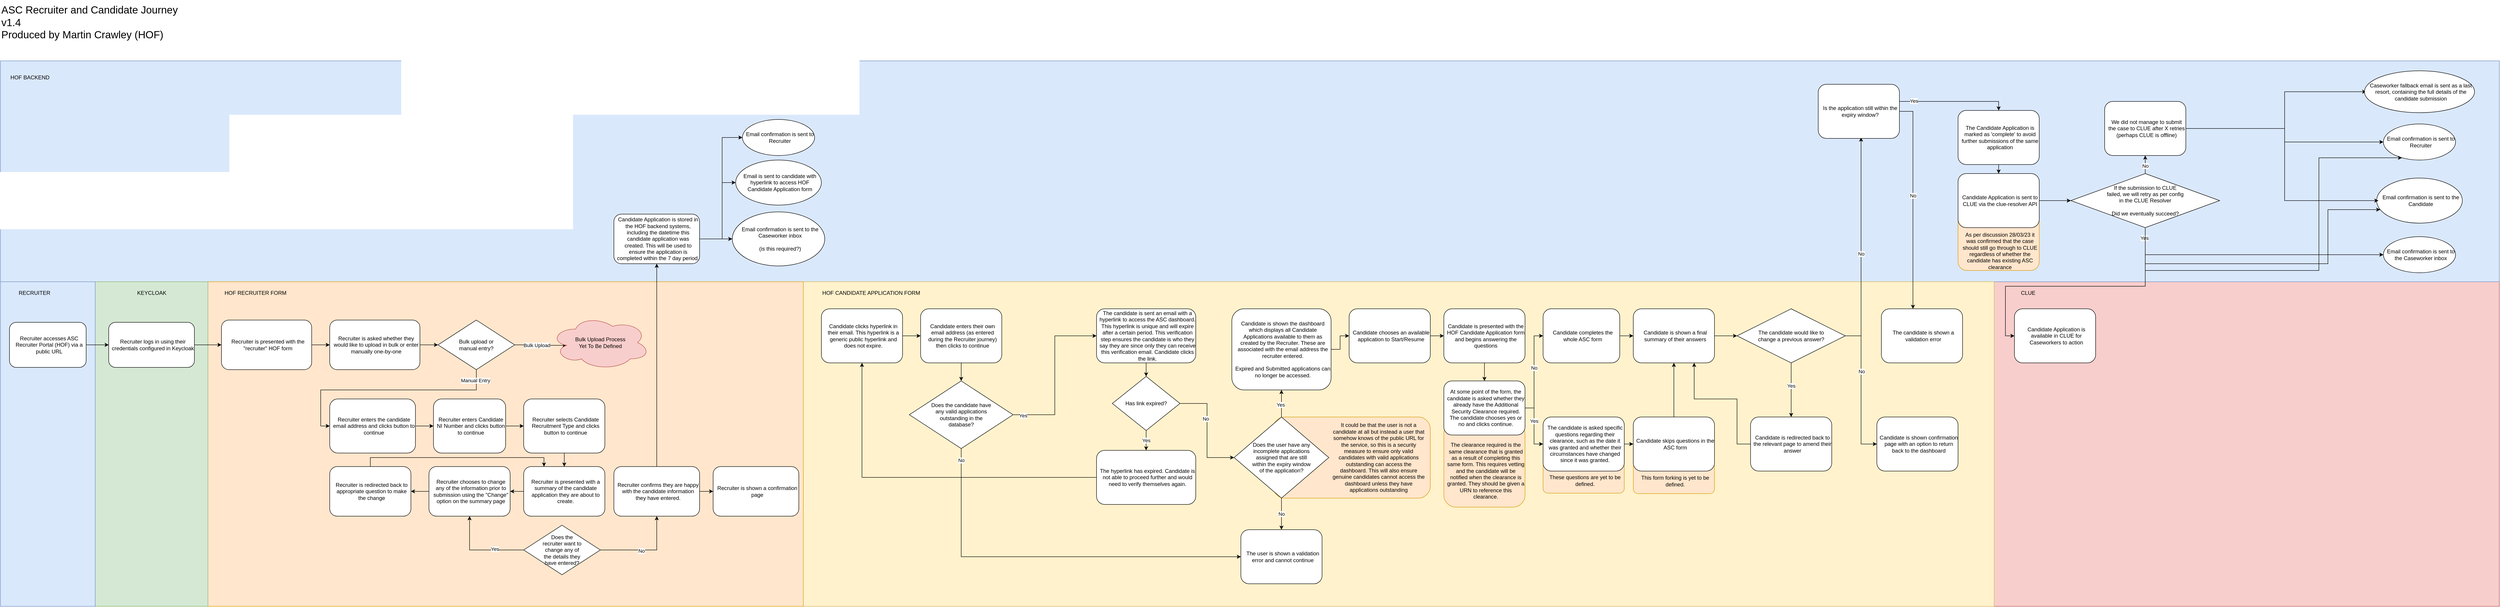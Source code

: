 <mxfile version="21.1.1" type="device">
  <diagram id="07fea595-8f29-1299-0266-81d95cde20df" name="Page-1">
    <mxGraphModel dx="1306" dy="1562" grid="1" gridSize="10" guides="1" tooltips="1" connect="1" arrows="1" fold="1" page="1" pageScale="1" pageWidth="1169" pageHeight="827" background="#ffffff" math="0" shadow="0">
      <root>
        <mxCell id="0" />
        <mxCell id="1" parent="0" />
        <mxCell id="dncCQyLHs5qFYrOBb01V-4" value="" style="rounded=0;whiteSpace=wrap;html=1;fillColor=#f8cecc;strokeColor=#b85450;" parent="1" vertex="1">
          <mxGeometry x="4440" y="40" width="1120" height="720" as="geometry" />
        </mxCell>
        <mxCell id="x8r7VW5Qdn-yWQiRTI5Q-277" value="" style="rounded=0;whiteSpace=wrap;html=1;fillColor=#dae8fc;strokeColor=#6c8ebf;align=center;" parent="1" vertex="1">
          <mxGeometry x="20" y="-450" width="5540" height="490" as="geometry" />
        </mxCell>
        <mxCell id="x8r7VW5Qdn-yWQiRTI5Q-253" value="" style="rounded=0;whiteSpace=wrap;html=1;fillColor=#fff2cc;strokeColor=#d6b656;align=center;" parent="1" vertex="1">
          <mxGeometry x="1800" y="40" width="2640" height="720" as="geometry" />
        </mxCell>
        <mxCell id="x8r7VW5Qdn-yWQiRTI5Q-228" value="" style="rounded=0;whiteSpace=wrap;html=1;fillColor=#ffe6cc;strokeColor=#d79b00;align=center;" parent="1" vertex="1">
          <mxGeometry x="310" y="40" width="1490" height="720" as="geometry" />
        </mxCell>
        <mxCell id="x8r7VW5Qdn-yWQiRTI5Q-226" value="" style="rounded=0;whiteSpace=wrap;html=1;fillColor=#d5e8d4;strokeColor=#82b366;align=center;" parent="1" vertex="1">
          <mxGeometry x="230" y="40" width="250" height="720" as="geometry" />
        </mxCell>
        <mxCell id="x8r7VW5Qdn-yWQiRTI5Q-224" value="" style="rounded=0;whiteSpace=wrap;html=1;fillColor=#dae8fc;strokeColor=#6c8ebf;align=center;" parent="1" vertex="1">
          <mxGeometry x="20" y="40" width="210" height="720" as="geometry" />
        </mxCell>
        <mxCell id="x8r7VW5Qdn-yWQiRTI5Q-219" style="edgeStyle=orthogonalEdgeStyle;rounded=0;orthogonalLoop=1;jettySize=auto;html=1;" parent="1" source="x8r7VW5Qdn-yWQiRTI5Q-217" target="x8r7VW5Qdn-yWQiRTI5Q-218" edge="1">
          <mxGeometry relative="1" as="geometry" />
        </mxCell>
        <mxCell id="x8r7VW5Qdn-yWQiRTI5Q-217" value="Recruiter accesses ASC Recruiter Portal (HOF) via a public URL" style="rounded=1;whiteSpace=wrap;html=1;perimeterSpacing=0;spacingLeft=5;spacingBottom=5;spacingRight=-1;spacingTop=5;" parent="1" vertex="1">
          <mxGeometry x="40" y="130" width="170" height="100" as="geometry" />
        </mxCell>
        <mxCell id="x8r7VW5Qdn-yWQiRTI5Q-221" style="edgeStyle=orthogonalEdgeStyle;rounded=0;orthogonalLoop=1;jettySize=auto;html=1;" parent="1" source="x8r7VW5Qdn-yWQiRTI5Q-218" target="x8r7VW5Qdn-yWQiRTI5Q-220" edge="1">
          <mxGeometry relative="1" as="geometry" />
        </mxCell>
        <mxCell id="x8r7VW5Qdn-yWQiRTI5Q-218" value="Recruiter logs in using their credentials configured in Keycloak" style="rounded=1;whiteSpace=wrap;html=1;perimeterSpacing=0;spacingLeft=5;spacingBottom=5;spacingRight=-1;spacingTop=5;" parent="1" vertex="1">
          <mxGeometry x="260" y="130" width="190" height="100" as="geometry" />
        </mxCell>
        <mxCell id="QRgIElJd6RJdTndcSFIf-3" style="edgeStyle=orthogonalEdgeStyle;rounded=0;orthogonalLoop=1;jettySize=auto;html=1;entryX=0;entryY=0.5;entryDx=0;entryDy=0;" parent="1" source="x8r7VW5Qdn-yWQiRTI5Q-220" target="QRgIElJd6RJdTndcSFIf-2" edge="1">
          <mxGeometry relative="1" as="geometry" />
        </mxCell>
        <mxCell id="x8r7VW5Qdn-yWQiRTI5Q-220" value="Recruiter is presented with the &quot;recruiter&quot; HOF form" style="rounded=1;whiteSpace=wrap;html=1;perimeterSpacing=0;spacingLeft=5;spacingBottom=5;spacingRight=-1;spacingTop=5;" parent="1" vertex="1">
          <mxGeometry x="510" y="125" width="200" height="110" as="geometry" />
        </mxCell>
        <mxCell id="x8r7VW5Qdn-yWQiRTI5Q-232" value="" style="edgeStyle=orthogonalEdgeStyle;rounded=0;orthogonalLoop=1;jettySize=auto;html=1;" parent="1" source="x8r7VW5Qdn-yWQiRTI5Q-222" target="x8r7VW5Qdn-yWQiRTI5Q-231" edge="1">
          <mxGeometry relative="1" as="geometry" />
        </mxCell>
        <mxCell id="x8r7VW5Qdn-yWQiRTI5Q-222" value="Recruiter enters the candidate email address and clicks button to continue" style="rounded=1;whiteSpace=wrap;html=1;perimeterSpacing=0;spacingLeft=5;spacingBottom=5;spacingRight=-1;spacingTop=5;" parent="1" vertex="1">
          <mxGeometry x="750" y="300" width="190" height="120" as="geometry" />
        </mxCell>
        <mxCell id="x8r7VW5Qdn-yWQiRTI5Q-225" value="RECRUITER" style="text;html=1;align=center;verticalAlign=middle;resizable=0;points=[];autosize=1;strokeColor=none;fillColor=none;" parent="1" vertex="1">
          <mxGeometry x="50" y="50" width="90" height="30" as="geometry" />
        </mxCell>
        <mxCell id="x8r7VW5Qdn-yWQiRTI5Q-227" value="KEYCLOAK" style="text;html=1;align=center;verticalAlign=middle;resizable=0;points=[];autosize=1;strokeColor=none;fillColor=none;" parent="1" vertex="1">
          <mxGeometry x="310" y="50" width="90" height="30" as="geometry" />
        </mxCell>
        <mxCell id="x8r7VW5Qdn-yWQiRTI5Q-229" value="HOF RECRUITER FORM" style="text;html=1;align=center;verticalAlign=middle;resizable=0;points=[];autosize=1;strokeColor=none;fillColor=none;" parent="1" vertex="1">
          <mxGeometry x="505" y="50" width="160" height="30" as="geometry" />
        </mxCell>
        <mxCell id="x8r7VW5Qdn-yWQiRTI5Q-235" value="" style="edgeStyle=orthogonalEdgeStyle;rounded=0;orthogonalLoop=1;jettySize=auto;html=1;" parent="1" source="x8r7VW5Qdn-yWQiRTI5Q-231" target="x8r7VW5Qdn-yWQiRTI5Q-234" edge="1">
          <mxGeometry relative="1" as="geometry" />
        </mxCell>
        <mxCell id="x8r7VW5Qdn-yWQiRTI5Q-231" value="Recruiter enters Candidate NI Number and clicks button to continue" style="whiteSpace=wrap;html=1;rounded=1;perimeterSpacing=0;spacingLeft=5;spacingBottom=5;spacingRight=-1;spacingTop=5;" parent="1" vertex="1">
          <mxGeometry x="980" y="300" width="160" height="120" as="geometry" />
        </mxCell>
        <mxCell id="x8r7VW5Qdn-yWQiRTI5Q-243" style="edgeStyle=orthogonalEdgeStyle;rounded=0;orthogonalLoop=1;jettySize=auto;html=1;entryX=0.5;entryY=0;entryDx=0;entryDy=0;" parent="1" source="x8r7VW5Qdn-yWQiRTI5Q-234" target="x8r7VW5Qdn-yWQiRTI5Q-236" edge="1">
          <mxGeometry relative="1" as="geometry" />
        </mxCell>
        <mxCell id="x8r7VW5Qdn-yWQiRTI5Q-234" value="Recruiter selects Candidate Recruitment Type and clicks button to continue" style="whiteSpace=wrap;html=1;rounded=1;spacingLeft=5;spacingBottom=5;spacingRight=-1;spacingTop=5;" parent="1" vertex="1">
          <mxGeometry x="1180" y="300" width="180" height="120" as="geometry" />
        </mxCell>
        <mxCell id="x8r7VW5Qdn-yWQiRTI5Q-238" value="" style="edgeStyle=orthogonalEdgeStyle;rounded=0;orthogonalLoop=1;jettySize=auto;html=1;" parent="1" source="x8r7VW5Qdn-yWQiRTI5Q-236" target="x8r7VW5Qdn-yWQiRTI5Q-237" edge="1">
          <mxGeometry relative="1" as="geometry" />
        </mxCell>
        <mxCell id="x8r7VW5Qdn-yWQiRTI5Q-236" value="Recruiter is presented with a summary of the candidate application they are about to create." style="whiteSpace=wrap;html=1;rounded=1;spacingLeft=5;spacingBottom=5;spacingRight=-1;spacingTop=5;" parent="1" vertex="1">
          <mxGeometry x="1180" y="450" width="180" height="110" as="geometry" />
        </mxCell>
        <mxCell id="x8r7VW5Qdn-yWQiRTI5Q-240" value="" style="edgeStyle=orthogonalEdgeStyle;rounded=0;orthogonalLoop=1;jettySize=auto;html=1;" parent="1" source="x8r7VW5Qdn-yWQiRTI5Q-237" target="x8r7VW5Qdn-yWQiRTI5Q-239" edge="1">
          <mxGeometry relative="1" as="geometry" />
        </mxCell>
        <mxCell id="x8r7VW5Qdn-yWQiRTI5Q-237" value="Recruiter chooses to change any of the information prior to submission using the &quot;Change&quot; option on the summary page" style="whiteSpace=wrap;html=1;rounded=1;spacingLeft=5;spacingBottom=5;spacingRight=-1;spacingTop=5;" parent="1" vertex="1">
          <mxGeometry x="970" y="450" width="180" height="110" as="geometry" />
        </mxCell>
        <mxCell id="0nyJZ_ot4OZluqlmO56n-7" style="edgeStyle=orthogonalEdgeStyle;rounded=0;orthogonalLoop=1;jettySize=auto;html=1;entryX=0.25;entryY=0;entryDx=0;entryDy=0;exitX=0.5;exitY=0;exitDx=0;exitDy=0;" edge="1" parent="1" source="x8r7VW5Qdn-yWQiRTI5Q-239" target="x8r7VW5Qdn-yWQiRTI5Q-236">
          <mxGeometry relative="1" as="geometry" />
        </mxCell>
        <mxCell id="x8r7VW5Qdn-yWQiRTI5Q-239" value="Recruiter is redirected back to appropriate question to make the change" style="whiteSpace=wrap;html=1;rounded=1;spacingLeft=5;spacingBottom=5;spacingRight=-1;spacingTop=5;" parent="1" vertex="1">
          <mxGeometry x="750" y="450" width="180" height="110" as="geometry" />
        </mxCell>
        <mxCell id="x8r7VW5Qdn-yWQiRTI5Q-298" style="edgeStyle=orthogonalEdgeStyle;rounded=0;orthogonalLoop=1;jettySize=auto;html=1;" parent="1" source="x8r7VW5Qdn-yWQiRTI5Q-245" target="x8r7VW5Qdn-yWQiRTI5Q-297" edge="1">
          <mxGeometry relative="1" as="geometry" />
        </mxCell>
        <mxCell id="x8r7VW5Qdn-yWQiRTI5Q-300" style="edgeStyle=orthogonalEdgeStyle;rounded=0;orthogonalLoop=1;jettySize=auto;html=1;entryX=0;entryY=0.5;entryDx=0;entryDy=0;" parent="1" source="x8r7VW5Qdn-yWQiRTI5Q-245" target="x8r7VW5Qdn-yWQiRTI5Q-299" edge="1">
          <mxGeometry relative="1" as="geometry" />
        </mxCell>
        <mxCell id="x8r7VW5Qdn-yWQiRTI5Q-245" value="Recruiter confirms they are happy with the candidate information they have entered." style="whiteSpace=wrap;html=1;rounded=1;spacingLeft=5;spacingBottom=5;spacingRight=-1;spacingTop=5;" parent="1" vertex="1">
          <mxGeometry x="1380" y="450" width="190" height="110" as="geometry" />
        </mxCell>
        <mxCell id="x8r7VW5Qdn-yWQiRTI5Q-247" value="Email confirmation is sent to Recruiter" style="ellipse;whiteSpace=wrap;html=1;rounded=1;spacingLeft=5;spacingBottom=5;spacingRight=-1;spacingTop=5;" parent="1" vertex="1">
          <mxGeometry x="1665" y="-320" width="160" height="80" as="geometry" />
        </mxCell>
        <mxCell id="x8r7VW5Qdn-yWQiRTI5Q-249" value="Email is sent to candidate with hyperlink to access HOF Candidate Application form" style="ellipse;whiteSpace=wrap;html=1;rounded=1;spacingLeft=5;spacingBottom=5;spacingRight=-1;spacingTop=5;" parent="1" vertex="1">
          <mxGeometry x="1650" y="-230" width="190" height="100" as="geometry" />
        </mxCell>
        <mxCell id="x8r7VW5Qdn-yWQiRTI5Q-250" value="Email confirmation is sent to the Caseworker inbox&lt;br&gt;&lt;br&gt;(is this required?)" style="ellipse;whiteSpace=wrap;html=1;rounded=1;spacingLeft=5;spacingBottom=5;spacingRight=-1;spacingTop=5;" parent="1" vertex="1">
          <mxGeometry x="1642.5" y="-115" width="205" height="120" as="geometry" />
        </mxCell>
        <mxCell id="x8r7VW5Qdn-yWQiRTI5Q-254" value="HOF CANDIDATE APPLICATION FORM" style="text;html=1;align=center;verticalAlign=middle;resizable=0;points=[];autosize=1;strokeColor=none;fillColor=none;" parent="1" vertex="1">
          <mxGeometry x="1830" y="50" width="240" height="30" as="geometry" />
        </mxCell>
        <mxCell id="x8r7VW5Qdn-yWQiRTI5Q-259" value="" style="edgeStyle=orthogonalEdgeStyle;rounded=0;orthogonalLoop=1;jettySize=auto;html=1;" parent="1" source="x8r7VW5Qdn-yWQiRTI5Q-255" target="x8r7VW5Qdn-yWQiRTI5Q-258" edge="1">
          <mxGeometry relative="1" as="geometry" />
        </mxCell>
        <mxCell id="x8r7VW5Qdn-yWQiRTI5Q-255" value="Candidate clicks hyperlink in their email. This hyperlink is a generic public hyperlink and does not expire." style="whiteSpace=wrap;html=1;rounded=1;spacingLeft=5;spacingBottom=5;spacingRight=-1;spacingTop=5;" parent="1" vertex="1">
          <mxGeometry x="1840" y="100" width="180" height="120" as="geometry" />
        </mxCell>
        <mxCell id="gFG6pAqyAOO8Su1XMJ1i-25" style="edgeStyle=orthogonalEdgeStyle;rounded=0;orthogonalLoop=1;jettySize=auto;html=1;entryX=0.5;entryY=0;entryDx=0;entryDy=0;" parent="1" source="x8r7VW5Qdn-yWQiRTI5Q-258" target="gFG6pAqyAOO8Su1XMJ1i-24" edge="1">
          <mxGeometry relative="1" as="geometry" />
        </mxCell>
        <mxCell id="x8r7VW5Qdn-yWQiRTI5Q-258" value="Candidate enters their own email address (as entered during the Recruiter journey) then clicks to continue" style="whiteSpace=wrap;html=1;rounded=1;spacingLeft=5;spacingBottom=5;spacingRight=-1;spacingTop=5;" parent="1" vertex="1">
          <mxGeometry x="2060" y="100" width="180" height="120" as="geometry" />
        </mxCell>
        <mxCell id="gFG6pAqyAOO8Su1XMJ1i-27" style="edgeStyle=orthogonalEdgeStyle;rounded=0;orthogonalLoop=1;jettySize=auto;html=1;entryX=0.5;entryY=0;entryDx=0;entryDy=0;" parent="1" source="x8r7VW5Qdn-yWQiRTI5Q-260" target="x8r7VW5Qdn-yWQiRTI5Q-262" edge="1">
          <mxGeometry relative="1" as="geometry" />
        </mxCell>
        <mxCell id="x8r7VW5Qdn-yWQiRTI5Q-260" value="The candidate is sent an email with a hyperlink to access the ASC dashboard. This hyperlink is unique and will expire after a certain period. This verification step ensures the candidate is who they say they are since only they can receive this verification email. Candidate clicks the link." style="whiteSpace=wrap;html=1;rounded=1;spacingLeft=5;spacingBottom=5;spacingRight=-1;spacingTop=5;" parent="1" vertex="1">
          <mxGeometry x="2450" y="100" width="220" height="120" as="geometry" />
        </mxCell>
        <mxCell id="x8r7VW5Qdn-yWQiRTI5Q-267" value="Yes" style="edgeStyle=orthogonalEdgeStyle;rounded=0;orthogonalLoop=1;jettySize=auto;html=1;entryX=0.5;entryY=0;entryDx=0;entryDy=0;" parent="1" source="x8r7VW5Qdn-yWQiRTI5Q-262" target="x8r7VW5Qdn-yWQiRTI5Q-265" edge="1">
          <mxGeometry relative="1" as="geometry" />
        </mxCell>
        <mxCell id="gFG6pAqyAOO8Su1XMJ1i-28" style="edgeStyle=orthogonalEdgeStyle;rounded=0;orthogonalLoop=1;jettySize=auto;html=1;entryX=0;entryY=0.5;entryDx=0;entryDy=0;" parent="1" source="x8r7VW5Qdn-yWQiRTI5Q-262" target="QRgIElJd6RJdTndcSFIf-54" edge="1">
          <mxGeometry relative="1" as="geometry" />
        </mxCell>
        <mxCell id="gFG6pAqyAOO8Su1XMJ1i-29" value="No" style="edgeLabel;html=1;align=center;verticalAlign=middle;resizable=0;points=[];" parent="gFG6pAqyAOO8Su1XMJ1i-28" vertex="1" connectable="0">
          <mxGeometry x="-0.208" y="-3" relative="1" as="geometry">
            <mxPoint y="-1" as="offset" />
          </mxGeometry>
        </mxCell>
        <mxCell id="x8r7VW5Qdn-yWQiRTI5Q-262" value="Has link expired?" style="rhombus;whiteSpace=wrap;html=1;" parent="1" vertex="1">
          <mxGeometry x="2485" y="250" width="150" height="120" as="geometry" />
        </mxCell>
        <mxCell id="x8r7VW5Qdn-yWQiRTI5Q-266" style="edgeStyle=orthogonalEdgeStyle;rounded=0;orthogonalLoop=1;jettySize=auto;html=1;" parent="1" source="x8r7VW5Qdn-yWQiRTI5Q-265" target="x8r7VW5Qdn-yWQiRTI5Q-255" edge="1">
          <mxGeometry relative="1" as="geometry" />
        </mxCell>
        <mxCell id="x8r7VW5Qdn-yWQiRTI5Q-265" value="The hyperlink has expired. Candidate is not able to proceed further and would need to verify themselves again." style="whiteSpace=wrap;html=1;rounded=1;spacingLeft=5;spacingBottom=5;spacingRight=-1;spacingTop=5;" parent="1" vertex="1">
          <mxGeometry x="2450" y="414" width="220" height="120" as="geometry" />
        </mxCell>
        <mxCell id="QRgIElJd6RJdTndcSFIf-60" style="edgeStyle=orthogonalEdgeStyle;rounded=0;orthogonalLoop=1;jettySize=auto;html=1;" parent="1" source="x8r7VW5Qdn-yWQiRTI5Q-268" target="x8r7VW5Qdn-yWQiRTI5Q-270" edge="1">
          <mxGeometry relative="1" as="geometry" />
        </mxCell>
        <mxCell id="x8r7VW5Qdn-yWQiRTI5Q-268" value="Candidate is shown the dashboard which displays all Candidate Applications available to them as created by the Recruiter. These are associated with the email address the recruiter entered.&lt;br&gt;&lt;br&gt;Expired and Submitted applications can no longer be accessed." style="whiteSpace=wrap;html=1;rounded=1;spacingLeft=5;spacingBottom=5;spacingRight=-1;spacingTop=5;" parent="1" vertex="1">
          <mxGeometry x="2750" y="100" width="220" height="180" as="geometry" />
        </mxCell>
        <mxCell id="x8r7VW5Qdn-yWQiRTI5Q-274" style="edgeStyle=orthogonalEdgeStyle;rounded=0;orthogonalLoop=1;jettySize=auto;html=1;entryX=0;entryY=0.5;entryDx=0;entryDy=0;" parent="1" source="x8r7VW5Qdn-yWQiRTI5Q-270" target="x8r7VW5Qdn-yWQiRTI5Q-272" edge="1">
          <mxGeometry relative="1" as="geometry" />
        </mxCell>
        <mxCell id="x8r7VW5Qdn-yWQiRTI5Q-270" value="Candidate chooses an available application to Start/Resume" style="whiteSpace=wrap;html=1;rounded=1;spacingLeft=5;spacingBottom=5;spacingRight=-1;spacingTop=5;" parent="1" vertex="1">
          <mxGeometry x="3010" y="100" width="180" height="120" as="geometry" />
        </mxCell>
        <mxCell id="gFG6pAqyAOO8Su1XMJ1i-3" style="edgeStyle=orthogonalEdgeStyle;rounded=0;orthogonalLoop=1;jettySize=auto;html=1;" parent="1" source="x8r7VW5Qdn-yWQiRTI5Q-272" target="gFG6pAqyAOO8Su1XMJ1i-1" edge="1">
          <mxGeometry relative="1" as="geometry" />
        </mxCell>
        <mxCell id="x8r7VW5Qdn-yWQiRTI5Q-272" value="Candidate is presented with the HOF Candidate Application form and begins answering the questions" style="whiteSpace=wrap;html=1;rounded=1;spacingLeft=5;spacingBottom=5;spacingRight=-1;spacingTop=5;" parent="1" vertex="1">
          <mxGeometry x="3220" y="100" width="180" height="120" as="geometry" />
        </mxCell>
        <mxCell id="gFG6pAqyAOO8Su1XMJ1i-34" style="edgeStyle=orthogonalEdgeStyle;rounded=0;orthogonalLoop=1;jettySize=auto;html=1;entryX=0.5;entryY=1;entryDx=0;entryDy=0;" parent="1" source="x8r7VW5Qdn-yWQiRTI5Q-273" target="x8r7VW5Qdn-yWQiRTI5Q-276" edge="1">
          <mxGeometry relative="1" as="geometry" />
        </mxCell>
        <mxCell id="dncCQyLHs5qFYrOBb01V-3" style="edgeStyle=orthogonalEdgeStyle;rounded=0;orthogonalLoop=1;jettySize=auto;html=1;entryX=0;entryY=0.5;entryDx=0;entryDy=0;" parent="1" source="x8r7VW5Qdn-yWQiRTI5Q-276" edge="1">
          <mxGeometry relative="1" as="geometry">
            <mxPoint x="3870" y="160" as="targetPoint" />
          </mxGeometry>
        </mxCell>
        <mxCell id="x8r7VW5Qdn-yWQiRTI5Q-276" value="Candidate is shown a final summary of their answers" style="whiteSpace=wrap;html=1;rounded=1;spacingLeft=5;spacingBottom=5;spacingRight=-1;spacingTop=5;" parent="1" vertex="1">
          <mxGeometry x="3640" y="100" width="180" height="120" as="geometry" />
        </mxCell>
        <mxCell id="x8r7VW5Qdn-yWQiRTI5Q-278" value="HOF BACKEND" style="text;html=1;align=center;verticalAlign=middle;resizable=0;points=[];autosize=1;strokeColor=none;fillColor=none;" parent="1" vertex="1">
          <mxGeometry x="30" y="-428" width="110" height="30" as="geometry" />
        </mxCell>
        <mxCell id="x8r7VW5Qdn-yWQiRTI5Q-279" value="Email confirmation is sent to Recruiter" style="ellipse;whiteSpace=wrap;html=1;rounded=1;spacingLeft=5;spacingBottom=5;spacingRight=-1;spacingTop=5;" parent="1" vertex="1">
          <mxGeometry x="5303" y="-310" width="160" height="80" as="geometry" />
        </mxCell>
        <mxCell id="x8r7VW5Qdn-yWQiRTI5Q-280" value="Email confirmation is sent to the Candidate" style="ellipse;whiteSpace=wrap;html=1;rounded=1;spacingLeft=5;spacingBottom=5;spacingRight=-1;spacingTop=5;" parent="1" vertex="1">
          <mxGeometry x="5288" y="-190" width="190" height="100" as="geometry" />
        </mxCell>
        <mxCell id="x8r7VW5Qdn-yWQiRTI5Q-281" value="Email confirmation is sent to the Caseworker inbox" style="ellipse;whiteSpace=wrap;html=1;rounded=1;spacingLeft=5;spacingBottom=5;spacingRight=-1;spacingTop=5;" parent="1" vertex="1">
          <mxGeometry x="5303" y="-60" width="160" height="80" as="geometry" />
        </mxCell>
        <mxCell id="QRgIElJd6RJdTndcSFIf-32" style="edgeStyle=orthogonalEdgeStyle;rounded=0;orthogonalLoop=1;jettySize=auto;html=1;entryX=0;entryY=0.5;entryDx=0;entryDy=0;" parent="1" source="x8r7VW5Qdn-yWQiRTI5Q-288" target="QRgIElJd6RJdTndcSFIf-31" edge="1">
          <mxGeometry relative="1" as="geometry" />
        </mxCell>
        <mxCell id="x8r7VW5Qdn-yWQiRTI5Q-301" style="edgeStyle=orthogonalEdgeStyle;rounded=0;orthogonalLoop=1;jettySize=auto;html=1;entryX=0;entryY=0.5;entryDx=0;entryDy=0;" parent="1" source="x8r7VW5Qdn-yWQiRTI5Q-297" target="x8r7VW5Qdn-yWQiRTI5Q-250" edge="1">
          <mxGeometry relative="1" as="geometry" />
        </mxCell>
        <mxCell id="x8r7VW5Qdn-yWQiRTI5Q-302" style="edgeStyle=orthogonalEdgeStyle;rounded=0;orthogonalLoop=1;jettySize=auto;html=1;entryX=0;entryY=0.5;entryDx=0;entryDy=0;" parent="1" source="x8r7VW5Qdn-yWQiRTI5Q-297" target="x8r7VW5Qdn-yWQiRTI5Q-249" edge="1">
          <mxGeometry relative="1" as="geometry">
            <Array as="points">
              <mxPoint x="1620" y="-55" />
              <mxPoint x="1620" y="-180" />
            </Array>
          </mxGeometry>
        </mxCell>
        <mxCell id="x8r7VW5Qdn-yWQiRTI5Q-303" style="edgeStyle=orthogonalEdgeStyle;rounded=0;orthogonalLoop=1;jettySize=auto;html=1;entryX=0;entryY=0.5;entryDx=0;entryDy=0;" parent="1" source="x8r7VW5Qdn-yWQiRTI5Q-297" target="x8r7VW5Qdn-yWQiRTI5Q-247" edge="1">
          <mxGeometry relative="1" as="geometry">
            <Array as="points">
              <mxPoint x="1620" y="-55" />
              <mxPoint x="1620" y="-280" />
            </Array>
          </mxGeometry>
        </mxCell>
        <mxCell id="x8r7VW5Qdn-yWQiRTI5Q-297" value="Candidate Application is stored in the HOF backend systems, including the datetime this candidate application was created. This will be used to ensure the application is completed within the 7 day period." style="whiteSpace=wrap;html=1;rounded=1;spacingLeft=5;spacingBottom=5;spacingRight=-1;spacingTop=5;" parent="1" vertex="1">
          <mxGeometry x="1380" y="-110" width="190" height="110" as="geometry" />
        </mxCell>
        <mxCell id="x8r7VW5Qdn-yWQiRTI5Q-299" value="Recruiter is shown a confirmation page" style="whiteSpace=wrap;html=1;rounded=1;spacingLeft=5;spacingBottom=5;spacingRight=-1;spacingTop=5;" parent="1" vertex="1">
          <mxGeometry x="1600" y="450" width="190" height="110" as="geometry" />
        </mxCell>
        <mxCell id="dncCQyLHs5qFYrOBb01V-5" value="CLUE" style="text;html=1;align=center;verticalAlign=middle;resizable=0;points=[];autosize=1;strokeColor=none;fillColor=none;" parent="1" vertex="1">
          <mxGeometry x="4485" y="50" width="60" height="30" as="geometry" />
        </mxCell>
        <mxCell id="dncCQyLHs5qFYrOBb01V-6" value="Candidate Application is available in CLUE for Caseworkers to action" style="whiteSpace=wrap;html=1;rounded=1;spacingLeft=5;spacingBottom=5;spacingRight=-1;spacingTop=5;" parent="1" vertex="1">
          <mxGeometry x="4485" y="100" width="180" height="120" as="geometry" />
        </mxCell>
        <mxCell id="dncCQyLHs5qFYrOBb01V-14" value="&lt;font style=&quot;font-size: 23px;&quot;&gt;ASC Recruiter and Candidate Journey&lt;br&gt;v1.4&lt;br&gt;Produced by Martin Crawley (HOF)&lt;br&gt;&lt;/font&gt;" style="text;html=1;align=left;verticalAlign=middle;resizable=0;points=[];autosize=1;strokeColor=none;fillColor=none;" parent="1" vertex="1">
          <mxGeometry x="20" y="-585" width="410" height="100" as="geometry" />
        </mxCell>
        <mxCell id="gFG6pAqyAOO8Su1XMJ1i-4" style="edgeStyle=orthogonalEdgeStyle;rounded=0;orthogonalLoop=1;jettySize=auto;html=1;entryX=0;entryY=0.5;entryDx=0;entryDy=0;" parent="1" source="gFG6pAqyAOO8Su1XMJ1i-1" target="gFG6pAqyAOO8Su1XMJ1i-2" edge="1">
          <mxGeometry relative="1" as="geometry" />
        </mxCell>
        <mxCell id="gFG6pAqyAOO8Su1XMJ1i-7" value="Yes" style="edgeLabel;html=1;align=center;verticalAlign=middle;resizable=0;points=[];" parent="gFG6pAqyAOO8Su1XMJ1i-4" vertex="1" connectable="0">
          <mxGeometry x="-0.481" y="-2" relative="1" as="geometry">
            <mxPoint x="2" y="18" as="offset" />
          </mxGeometry>
        </mxCell>
        <mxCell id="gFG6pAqyAOO8Su1XMJ1i-31" style="edgeStyle=orthogonalEdgeStyle;rounded=0;orthogonalLoop=1;jettySize=auto;html=1;entryX=0;entryY=0.5;entryDx=0;entryDy=0;" parent="1" source="gFG6pAqyAOO8Su1XMJ1i-1" target="gFG6pAqyAOO8Su1XMJ1i-10" edge="1">
          <mxGeometry relative="1" as="geometry" />
        </mxCell>
        <mxCell id="gFG6pAqyAOO8Su1XMJ1i-32" value="No" style="edgeLabel;html=1;align=center;verticalAlign=middle;resizable=0;points=[];" parent="gFG6pAqyAOO8Su1XMJ1i-31" vertex="1" connectable="0">
          <mxGeometry x="0.51" relative="1" as="geometry">
            <mxPoint y="42" as="offset" />
          </mxGeometry>
        </mxCell>
        <mxCell id="gFG6pAqyAOO8Su1XMJ1i-33" style="edgeStyle=orthogonalEdgeStyle;rounded=0;orthogonalLoop=1;jettySize=auto;html=1;entryX=0;entryY=0.5;entryDx=0;entryDy=0;" parent="1" source="gFG6pAqyAOO8Su1XMJ1i-2" target="x8r7VW5Qdn-yWQiRTI5Q-273" edge="1">
          <mxGeometry relative="1" as="geometry" />
        </mxCell>
        <mxCell id="QRgIElJd6RJdTndcSFIf-15" style="edgeStyle=orthogonalEdgeStyle;rounded=0;orthogonalLoop=1;jettySize=auto;html=1;entryX=0;entryY=0.5;entryDx=0;entryDy=0;" parent="1" source="gFG6pAqyAOO8Su1XMJ1i-10" target="x8r7VW5Qdn-yWQiRTI5Q-276" edge="1">
          <mxGeometry relative="1" as="geometry" />
        </mxCell>
        <mxCell id="gFG6pAqyAOO8Su1XMJ1i-10" value="Candidate completes the whole ASC form" style="whiteSpace=wrap;html=1;rounded=1;spacingLeft=5;spacingBottom=5;spacingRight=-1;spacingTop=5;" parent="1" vertex="1">
          <mxGeometry x="3440" y="100" width="170" height="120" as="geometry" />
        </mxCell>
        <mxCell id="gFG6pAqyAOO8Su1XMJ1i-26" style="edgeStyle=orthogonalEdgeStyle;rounded=0;orthogonalLoop=1;jettySize=auto;html=1;entryX=0;entryY=0.5;entryDx=0;entryDy=0;exitX=1;exitY=0.5;exitDx=0;exitDy=0;" parent="1" source="gFG6pAqyAOO8Su1XMJ1i-24" target="x8r7VW5Qdn-yWQiRTI5Q-260" edge="1">
          <mxGeometry relative="1" as="geometry" />
        </mxCell>
        <mxCell id="l9uxB1-hJ9jOmnt-ZTZ5-2" value="Yes" style="edgeLabel;html=1;align=center;verticalAlign=middle;resizable=0;points=[];" parent="gFG6pAqyAOO8Su1XMJ1i-26" vertex="1" connectable="0">
          <mxGeometry x="0.191" y="1" relative="1" as="geometry">
            <mxPoint x="-70" y="124" as="offset" />
          </mxGeometry>
        </mxCell>
        <mxCell id="l9uxB1-hJ9jOmnt-ZTZ5-3" style="edgeStyle=orthogonalEdgeStyle;rounded=0;orthogonalLoop=1;jettySize=auto;html=1;entryX=0;entryY=0.5;entryDx=0;entryDy=0;" parent="1" source="gFG6pAqyAOO8Su1XMJ1i-24" target="QRgIElJd6RJdTndcSFIf-56" edge="1">
          <mxGeometry relative="1" as="geometry">
            <Array as="points">
              <mxPoint x="2150" y="650" />
            </Array>
          </mxGeometry>
        </mxCell>
        <mxCell id="l9uxB1-hJ9jOmnt-ZTZ5-4" value="No" style="edgeLabel;html=1;align=center;verticalAlign=middle;resizable=0;points=[];" parent="l9uxB1-hJ9jOmnt-ZTZ5-3" vertex="1" connectable="0">
          <mxGeometry x="-0.794" y="3" relative="1" as="geometry">
            <mxPoint x="-3" y="-63" as="offset" />
          </mxGeometry>
        </mxCell>
        <mxCell id="gFG6pAqyAOO8Su1XMJ1i-24" value="Does the candidate have any valid applications outstanding in the database?" style="rhombus;whiteSpace=wrap;html=1;spacing=40;" parent="1" vertex="1">
          <mxGeometry x="2035" y="260" width="230" height="150" as="geometry" />
        </mxCell>
        <mxCell id="gFG6pAqyAOO8Su1XMJ1i-40" style="edgeStyle=orthogonalEdgeStyle;rounded=0;orthogonalLoop=1;jettySize=auto;html=1;" parent="1" source="gFG6pAqyAOO8Su1XMJ1i-35" target="gFG6pAqyAOO8Su1XMJ1i-39" edge="1">
          <mxGeometry relative="1" as="geometry" />
        </mxCell>
        <mxCell id="gFG6pAqyAOO8Su1XMJ1i-63" value="Yes" style="edgeLabel;html=1;align=center;verticalAlign=middle;resizable=0;points=[];" parent="gFG6pAqyAOO8Su1XMJ1i-40" vertex="1" connectable="0">
          <mxGeometry x="-0.161" relative="1" as="geometry">
            <mxPoint as="offset" />
          </mxGeometry>
        </mxCell>
        <mxCell id="gFG6pAqyAOO8Su1XMJ1i-49" style="edgeStyle=orthogonalEdgeStyle;rounded=0;orthogonalLoop=1;jettySize=auto;html=1;entryX=0;entryY=0.5;entryDx=0;entryDy=0;" parent="1" source="gFG6pAqyAOO8Su1XMJ1i-35" target="gFG6pAqyAOO8Su1XMJ1i-48" edge="1">
          <mxGeometry relative="1" as="geometry" />
        </mxCell>
        <mxCell id="gFG6pAqyAOO8Su1XMJ1i-50" value="No" style="edgeLabel;html=1;align=center;verticalAlign=middle;resizable=0;points=[];" parent="gFG6pAqyAOO8Su1XMJ1i-49" vertex="1" connectable="0">
          <mxGeometry x="-0.265" y="1" relative="1" as="geometry">
            <mxPoint as="offset" />
          </mxGeometry>
        </mxCell>
        <mxCell id="gFG6pAqyAOO8Su1XMJ1i-61" style="edgeStyle=orthogonalEdgeStyle;rounded=0;orthogonalLoop=1;jettySize=auto;html=1;exitX=1;exitY=0.5;exitDx=0;exitDy=0;" parent="1" edge="1">
          <mxGeometry relative="1" as="geometry">
            <Array as="points">
              <mxPoint x="4145" y="160" />
              <mxPoint x="4145" y="-270" />
            </Array>
            <mxPoint x="4115" y="160" as="sourcePoint" />
            <mxPoint x="4145" y="-280" as="targetPoint" />
          </mxGeometry>
        </mxCell>
        <mxCell id="gFG6pAqyAOO8Su1XMJ1i-62" value="No" style="edgeLabel;html=1;align=center;verticalAlign=middle;resizable=0;points=[];" parent="gFG6pAqyAOO8Su1XMJ1i-61" vertex="1" connectable="0">
          <mxGeometry x="-0.095" relative="1" as="geometry">
            <mxPoint as="offset" />
          </mxGeometry>
        </mxCell>
        <mxCell id="gFG6pAqyAOO8Su1XMJ1i-35" value="The candidate would like to change a previous answer?" style="rhombus;whiteSpace=wrap;html=1;spacing=40;" parent="1" vertex="1">
          <mxGeometry x="3870" y="100" width="240" height="120" as="geometry" />
        </mxCell>
        <mxCell id="QRgIElJd6RJdTndcSFIf-16" style="edgeStyle=orthogonalEdgeStyle;rounded=0;orthogonalLoop=1;jettySize=auto;html=1;entryX=0.75;entryY=1;entryDx=0;entryDy=0;" parent="1" source="gFG6pAqyAOO8Su1XMJ1i-39" target="x8r7VW5Qdn-yWQiRTI5Q-276" edge="1">
          <mxGeometry relative="1" as="geometry">
            <Array as="points">
              <mxPoint x="3870" y="400" />
              <mxPoint x="3870" y="300" />
              <mxPoint x="3775" y="300" />
            </Array>
          </mxGeometry>
        </mxCell>
        <mxCell id="gFG6pAqyAOO8Su1XMJ1i-39" value="Candidate is redirected back to the relevant page to amend their answer" style="whiteSpace=wrap;html=1;rounded=1;spacingLeft=5;spacingBottom=5;spacingRight=-1;spacingTop=5;" parent="1" vertex="1">
          <mxGeometry x="3900" y="340" width="180" height="120" as="geometry" />
        </mxCell>
        <mxCell id="gFG6pAqyAOO8Su1XMJ1i-48" value="Candidate is shown confirmation page with an option to return back to the dashboard" style="whiteSpace=wrap;html=1;rounded=1;spacingLeft=5;spacingBottom=5;spacingRight=-1;spacingTop=5;" parent="1" vertex="1">
          <mxGeometry x="4180" y="340" width="180" height="120" as="geometry" />
        </mxCell>
        <mxCell id="QRgIElJd6RJdTndcSFIf-5" style="edgeStyle=orthogonalEdgeStyle;rounded=0;orthogonalLoop=1;jettySize=auto;html=1;entryX=0;entryY=0.5;entryDx=0;entryDy=0;" parent="1" source="QRgIElJd6RJdTndcSFIf-1" target="x8r7VW5Qdn-yWQiRTI5Q-222" edge="1">
          <mxGeometry relative="1" as="geometry">
            <Array as="points">
              <mxPoint x="1075" y="280" />
              <mxPoint x="730" y="280" />
              <mxPoint x="730" y="360" />
            </Array>
          </mxGeometry>
        </mxCell>
        <mxCell id="QRgIElJd6RJdTndcSFIf-10" value="Manual Entry" style="edgeLabel;html=1;align=center;verticalAlign=middle;resizable=0;points=[];" parent="QRgIElJd6RJdTndcSFIf-5" vertex="1" connectable="0">
          <mxGeometry x="-0.908" y="-2" relative="1" as="geometry">
            <mxPoint y="1" as="offset" />
          </mxGeometry>
        </mxCell>
        <mxCell id="QRgIElJd6RJdTndcSFIf-8" style="edgeStyle=orthogonalEdgeStyle;rounded=0;orthogonalLoop=1;jettySize=auto;html=1;entryX=0.16;entryY=0.55;entryDx=0;entryDy=0;entryPerimeter=0;" parent="1" source="QRgIElJd6RJdTndcSFIf-1" target="QRgIElJd6RJdTndcSFIf-7" edge="1">
          <mxGeometry relative="1" as="geometry" />
        </mxCell>
        <mxCell id="QRgIElJd6RJdTndcSFIf-9" value="Bulk Upload" style="edgeLabel;html=1;align=center;verticalAlign=middle;resizable=0;points=[];" parent="QRgIElJd6RJdTndcSFIf-8" vertex="1" connectable="0">
          <mxGeometry x="-0.578" y="3" relative="1" as="geometry">
            <mxPoint x="24" y="4" as="offset" />
          </mxGeometry>
        </mxCell>
        <mxCell id="QRgIElJd6RJdTndcSFIf-1" value="Bulk upload or &lt;br&gt;manual entry?" style="rhombus;whiteSpace=wrap;html=1;" parent="1" vertex="1">
          <mxGeometry x="990" y="125" width="170" height="110" as="geometry" />
        </mxCell>
        <mxCell id="QRgIElJd6RJdTndcSFIf-4" style="edgeStyle=orthogonalEdgeStyle;rounded=0;orthogonalLoop=1;jettySize=auto;html=1;entryX=0;entryY=0.5;entryDx=0;entryDy=0;" parent="1" source="QRgIElJd6RJdTndcSFIf-2" target="QRgIElJd6RJdTndcSFIf-1" edge="1">
          <mxGeometry relative="1" as="geometry" />
        </mxCell>
        <mxCell id="QRgIElJd6RJdTndcSFIf-2" value="Recruiter is asked whether they would like to upload in bulk or enter manually one-by-one" style="rounded=1;whiteSpace=wrap;html=1;perimeterSpacing=0;spacingLeft=5;spacingBottom=5;spacingRight=-1;spacingTop=5;" parent="1" vertex="1">
          <mxGeometry x="750" y="125" width="200" height="110" as="geometry" />
        </mxCell>
        <mxCell id="QRgIElJd6RJdTndcSFIf-7" value="Bulk Upload Process&lt;br&gt;Yet To Be Defined" style="ellipse;shape=cloud;whiteSpace=wrap;html=1;fillColor=#f8cecc;strokeColor=#b85450;" parent="1" vertex="1">
          <mxGeometry x="1240" y="115" width="220" height="120" as="geometry" />
        </mxCell>
        <mxCell id="QRgIElJd6RJdTndcSFIf-11" value="&lt;br&gt;&lt;br&gt;The clearance required is the same clearance that is granted as a result of completing this same form. This requires vetting and the candidate will be notified when the clearance is granted. They should be given a URN to reference this clearance." style="whiteSpace=wrap;html=1;rounded=1;spacingLeft=5;spacingBottom=5;spacingRight=-1;spacingTop=5;fillColor=#ffe6cc;strokeColor=#d79b00;" parent="1" vertex="1">
          <mxGeometry x="3220" y="350" width="180" height="190" as="geometry" />
        </mxCell>
        <mxCell id="gFG6pAqyAOO8Su1XMJ1i-1" value="At some point of the form, the candidate is asked whether they already have the Additional Security Clearance required. The candidate chooses yes or no and clicks continue." style="whiteSpace=wrap;html=1;rounded=1;spacingLeft=5;spacingBottom=5;spacingRight=-1;spacingTop=5;" parent="1" vertex="1">
          <mxGeometry x="3220" y="260" width="180" height="120" as="geometry" />
        </mxCell>
        <mxCell id="QRgIElJd6RJdTndcSFIf-12" value="&lt;br&gt;This form forking is yet to be defined." style="whiteSpace=wrap;html=1;rounded=1;spacingLeft=5;spacingBottom=5;spacingRight=-1;spacingTop=5;fillColor=#ffe6cc;strokeColor=#d79b00;" parent="1" vertex="1">
          <mxGeometry x="3640" y="440" width="180" height="70" as="geometry" />
        </mxCell>
        <mxCell id="x8r7VW5Qdn-yWQiRTI5Q-273" value="Candidate skips questions in the ASC form" style="whiteSpace=wrap;html=1;rounded=1;spacingLeft=5;spacingBottom=5;spacingRight=-1;spacingTop=5;" parent="1" vertex="1">
          <mxGeometry x="3640" y="340" width="180" height="120" as="geometry" />
        </mxCell>
        <mxCell id="QRgIElJd6RJdTndcSFIf-13" value="&lt;br&gt;These questions are yet to be defined." style="whiteSpace=wrap;html=1;rounded=1;spacingLeft=5;spacingBottom=5;spacingRight=-1;spacingTop=5;fillColor=#ffe6cc;strokeColor=#d79b00;" parent="1" vertex="1">
          <mxGeometry x="3440" y="439" width="180" height="70" as="geometry" />
        </mxCell>
        <mxCell id="gFG6pAqyAOO8Su1XMJ1i-2" value="The candidate is asked specific questions regarding their clearance, such as the date it was granted and whether their circumstances have changed since it was granted." style="whiteSpace=wrap;html=1;rounded=1;spacingLeft=5;spacingBottom=5;spacingRight=-1;spacingTop=5;" parent="1" vertex="1">
          <mxGeometry x="3440" y="340" width="180" height="120" as="geometry" />
        </mxCell>
        <mxCell id="QRgIElJd6RJdTndcSFIf-25" style="edgeStyle=orthogonalEdgeStyle;rounded=0;orthogonalLoop=1;jettySize=auto;html=1;" parent="1" source="QRgIElJd6RJdTndcSFIf-18" target="QRgIElJd6RJdTndcSFIf-19" edge="1">
          <mxGeometry relative="1" as="geometry">
            <mxPoint x="4260" y="-190" as="targetPoint" />
            <Array as="points">
              <mxPoint x="4260" y="-338" />
            </Array>
          </mxGeometry>
        </mxCell>
        <mxCell id="QRgIElJd6RJdTndcSFIf-26" value="No" style="edgeLabel;html=1;align=center;verticalAlign=middle;resizable=0;points=[];" parent="QRgIElJd6RJdTndcSFIf-25" vertex="1" connectable="0">
          <mxGeometry x="-0.074" relative="1" as="geometry">
            <mxPoint as="offset" />
          </mxGeometry>
        </mxCell>
        <mxCell id="QRgIElJd6RJdTndcSFIf-28" style="edgeStyle=orthogonalEdgeStyle;rounded=0;orthogonalLoop=1;jettySize=auto;html=1;entryX=0.5;entryY=0;entryDx=0;entryDy=0;" parent="1" source="QRgIElJd6RJdTndcSFIf-18" target="QRgIElJd6RJdTndcSFIf-27" edge="1">
          <mxGeometry relative="1" as="geometry">
            <Array as="points">
              <mxPoint x="4450" y="-360" />
            </Array>
          </mxGeometry>
        </mxCell>
        <mxCell id="QRgIElJd6RJdTndcSFIf-29" value="Yes" style="edgeLabel;html=1;align=center;verticalAlign=middle;resizable=0;points=[];" parent="QRgIElJd6RJdTndcSFIf-28" vertex="1" connectable="0">
          <mxGeometry x="-0.739" y="1" relative="1" as="geometry">
            <mxPoint as="offset" />
          </mxGeometry>
        </mxCell>
        <mxCell id="QRgIElJd6RJdTndcSFIf-18" value="Is the application still within the expiry window?" style="whiteSpace=wrap;html=1;rounded=1;spacingLeft=5;spacingBottom=5;spacingRight=-1;spacingTop=5;" parent="1" vertex="1">
          <mxGeometry x="4050" y="-398" width="180" height="120" as="geometry" />
        </mxCell>
        <mxCell id="QRgIElJd6RJdTndcSFIf-19" value="The candidate is shown a validation error" style="whiteSpace=wrap;html=1;rounded=1;spacingLeft=5;spacingBottom=5;spacingRight=-1;spacingTop=5;" parent="1" vertex="1">
          <mxGeometry x="4190" y="100" width="180" height="120" as="geometry" />
        </mxCell>
        <mxCell id="QRgIElJd6RJdTndcSFIf-30" style="edgeStyle=orthogonalEdgeStyle;rounded=0;orthogonalLoop=1;jettySize=auto;html=1;entryX=0.5;entryY=0;entryDx=0;entryDy=0;" parent="1" source="QRgIElJd6RJdTndcSFIf-27" target="x8r7VW5Qdn-yWQiRTI5Q-288" edge="1">
          <mxGeometry relative="1" as="geometry" />
        </mxCell>
        <mxCell id="QRgIElJd6RJdTndcSFIf-27" value="The Candidate Application is marked as &#39;complete&#39; to avoid further submissions of the same application" style="whiteSpace=wrap;html=1;rounded=1;spacingLeft=5;spacingBottom=5;spacingRight=-1;spacingTop=5;" parent="1" vertex="1">
          <mxGeometry x="4360" y="-340" width="180" height="120" as="geometry" />
        </mxCell>
        <mxCell id="QRgIElJd6RJdTndcSFIf-40" style="edgeStyle=orthogonalEdgeStyle;rounded=0;orthogonalLoop=1;jettySize=auto;html=1;entryX=0.5;entryY=1;entryDx=0;entryDy=0;" parent="1" source="QRgIElJd6RJdTndcSFIf-31" target="QRgIElJd6RJdTndcSFIf-33" edge="1">
          <mxGeometry relative="1" as="geometry" />
        </mxCell>
        <mxCell id="QRgIElJd6RJdTndcSFIf-41" value="No" style="edgeLabel;html=1;align=center;verticalAlign=middle;resizable=0;points=[];" parent="QRgIElJd6RJdTndcSFIf-40" vertex="1" connectable="0">
          <mxGeometry x="-0.075" relative="1" as="geometry">
            <mxPoint y="1" as="offset" />
          </mxGeometry>
        </mxCell>
        <mxCell id="QRgIElJd6RJdTndcSFIf-46" style="edgeStyle=orthogonalEdgeStyle;rounded=0;orthogonalLoop=1;jettySize=auto;html=1;entryX=0;entryY=0.5;entryDx=0;entryDy=0;" parent="1" source="QRgIElJd6RJdTndcSFIf-31" target="dncCQyLHs5qFYrOBb01V-6" edge="1">
          <mxGeometry relative="1" as="geometry">
            <Array as="points">
              <mxPoint x="4775" y="50" />
              <mxPoint x="4465" y="50" />
              <mxPoint x="4465" y="160" />
            </Array>
          </mxGeometry>
        </mxCell>
        <mxCell id="QRgIElJd6RJdTndcSFIf-47" value="Yes" style="edgeLabel;html=1;align=center;verticalAlign=middle;resizable=0;points=[];" parent="QRgIElJd6RJdTndcSFIf-46" vertex="1" connectable="0">
          <mxGeometry x="-0.922" y="-2" relative="1" as="geometry">
            <mxPoint y="1" as="offset" />
          </mxGeometry>
        </mxCell>
        <mxCell id="QRgIElJd6RJdTndcSFIf-48" style="edgeStyle=orthogonalEdgeStyle;rounded=0;orthogonalLoop=1;jettySize=auto;html=1;" parent="1" target="x8r7VW5Qdn-yWQiRTI5Q-279" edge="1">
          <mxGeometry relative="1" as="geometry">
            <mxPoint x="4775" y="-5" as="sourcePoint" />
            <mxPoint x="5330.085" y="-235" as="targetPoint" />
            <Array as="points">
              <mxPoint x="4775" y="15" />
              <mxPoint x="5160" y="15" />
              <mxPoint x="5160" y="-235" />
            </Array>
          </mxGeometry>
        </mxCell>
        <mxCell id="QRgIElJd6RJdTndcSFIf-51" style="edgeStyle=orthogonalEdgeStyle;rounded=0;orthogonalLoop=1;jettySize=auto;html=1;entryX=0;entryY=0.5;entryDx=0;entryDy=0;exitX=0.5;exitY=1;exitDx=0;exitDy=0;" parent="1" source="QRgIElJd6RJdTndcSFIf-31" target="x8r7VW5Qdn-yWQiRTI5Q-281" edge="1">
          <mxGeometry relative="1" as="geometry">
            <Array as="points">
              <mxPoint x="4775" y="-20" />
            </Array>
          </mxGeometry>
        </mxCell>
        <mxCell id="QRgIElJd6RJdTndcSFIf-52" style="edgeStyle=orthogonalEdgeStyle;rounded=0;orthogonalLoop=1;jettySize=auto;html=1;" parent="1" target="x8r7VW5Qdn-yWQiRTI5Q-280" edge="1">
          <mxGeometry relative="1" as="geometry">
            <mxPoint x="4775" as="sourcePoint" />
            <Array as="points">
              <mxPoint x="5180" />
              <mxPoint x="5180" y="-120" />
            </Array>
          </mxGeometry>
        </mxCell>
        <mxCell id="QRgIElJd6RJdTndcSFIf-31" value="If the submission to CLUE failed, we will retry as per config in the CLUE Resolver&lt;br&gt;&lt;br&gt;Did we eventually succeed?" style="rhombus;whiteSpace=wrap;html=1;spacing=40;spacingLeft=40;spacingRight=40;spacingBottom=1;" parent="1" vertex="1">
          <mxGeometry x="4610" y="-200" width="330" height="120" as="geometry" />
        </mxCell>
        <mxCell id="QRgIElJd6RJdTndcSFIf-42" style="edgeStyle=orthogonalEdgeStyle;rounded=0;orthogonalLoop=1;jettySize=auto;html=1;entryX=0;entryY=0.5;entryDx=0;entryDy=0;" parent="1" edge="1">
          <mxGeometry relative="1" as="geometry">
            <mxPoint x="4869" y="-300" as="sourcePoint" />
            <mxPoint x="5265.0" y="-381.5" as="targetPoint" />
            <Array as="points">
              <mxPoint x="5084" y="-300" />
              <mxPoint x="5084" y="-382" />
            </Array>
          </mxGeometry>
        </mxCell>
        <mxCell id="QRgIElJd6RJdTndcSFIf-43" style="edgeStyle=orthogonalEdgeStyle;rounded=0;orthogonalLoop=1;jettySize=auto;html=1;entryX=0;entryY=0.5;entryDx=0;entryDy=0;" parent="1" source="QRgIElJd6RJdTndcSFIf-33" target="x8r7VW5Qdn-yWQiRTI5Q-279" edge="1">
          <mxGeometry relative="1" as="geometry" />
        </mxCell>
        <mxCell id="QRgIElJd6RJdTndcSFIf-44" style="edgeStyle=orthogonalEdgeStyle;rounded=0;orthogonalLoop=1;jettySize=auto;html=1;entryX=0;entryY=0.5;entryDx=0;entryDy=0;" parent="1" edge="1">
          <mxGeometry relative="1" as="geometry">
            <mxPoint x="4869" y="-300" as="sourcePoint" />
            <mxPoint x="5292" y="-140" as="targetPoint" />
            <Array as="points">
              <mxPoint x="5084" y="-300" />
              <mxPoint x="5084" y="-140" />
            </Array>
          </mxGeometry>
        </mxCell>
        <mxCell id="QRgIElJd6RJdTndcSFIf-33" value="We did not manage to submit the case to CLUE after X retries (perhaps CLUE is offline)" style="whiteSpace=wrap;html=1;rounded=1;spacingLeft=5;spacingBottom=5;spacingRight=-1;spacingTop=5;" parent="1" vertex="1">
          <mxGeometry x="4685" y="-360" width="180" height="120" as="geometry" />
        </mxCell>
        <mxCell id="QRgIElJd6RJdTndcSFIf-34" value="Caseworker fallback email is sent as a last resort, containing the full details of the candidate submission" style="ellipse;whiteSpace=wrap;html=1;rounded=1;spacingLeft=5;spacingBottom=5;spacingRight=-1;spacingTop=5;" parent="1" vertex="1">
          <mxGeometry x="5261" y="-428" width="244" height="93" as="geometry" />
        </mxCell>
        <mxCell id="QRgIElJd6RJdTndcSFIf-53" value="&lt;br&gt;&lt;br&gt;&lt;br&gt;As per discussion 28/03/23 it was confirmed that the case should still go through to CLUE regardless of whether the candidate has existing ASC clearance" style="whiteSpace=wrap;html=1;rounded=1;spacingLeft=5;spacingBottom=5;spacingRight=-1;spacingTop=5;fillColor=#ffe6cc;strokeColor=#d79b00;" parent="1" vertex="1">
          <mxGeometry x="4360" y="-115" width="180" height="130" as="geometry" />
        </mxCell>
        <mxCell id="x8r7VW5Qdn-yWQiRTI5Q-288" value="Candidate Application is sent to CLUE via the clue-resolver API" style="whiteSpace=wrap;html=1;rounded=1;spacingLeft=5;spacingBottom=5;spacingRight=-1;spacingTop=5;" parent="1" vertex="1">
          <mxGeometry x="4360" y="-200" width="180" height="120" as="geometry" />
        </mxCell>
        <mxCell id="QRgIElJd6RJdTndcSFIf-55" style="edgeStyle=orthogonalEdgeStyle;rounded=0;orthogonalLoop=1;jettySize=auto;html=1;entryX=0.5;entryY=1;entryDx=0;entryDy=0;" parent="1" source="QRgIElJd6RJdTndcSFIf-54" target="x8r7VW5Qdn-yWQiRTI5Q-268" edge="1">
          <mxGeometry relative="1" as="geometry" />
        </mxCell>
        <mxCell id="QRgIElJd6RJdTndcSFIf-58" value="Yes" style="edgeLabel;html=1;align=center;verticalAlign=middle;resizable=0;points=[];" parent="QRgIElJd6RJdTndcSFIf-55" vertex="1" connectable="0">
          <mxGeometry x="-0.098" y="2" relative="1" as="geometry">
            <mxPoint as="offset" />
          </mxGeometry>
        </mxCell>
        <mxCell id="QRgIElJd6RJdTndcSFIf-57" value="No" style="edgeStyle=orthogonalEdgeStyle;rounded=0;orthogonalLoop=1;jettySize=auto;html=1;entryX=0.5;entryY=0;entryDx=0;entryDy=0;" parent="1" source="QRgIElJd6RJdTndcSFIf-54" target="QRgIElJd6RJdTndcSFIf-56" edge="1">
          <mxGeometry relative="1" as="geometry" />
        </mxCell>
        <mxCell id="QRgIElJd6RJdTndcSFIf-56" value="The user is shown a validation error and cannot continue" style="whiteSpace=wrap;html=1;rounded=1;spacingLeft=5;spacingBottom=5;spacingRight=-1;spacingTop=5;" parent="1" vertex="1">
          <mxGeometry x="2770" y="590" width="180" height="120" as="geometry" />
        </mxCell>
        <mxCell id="QRgIElJd6RJdTndcSFIf-59" value="It could be that the user is not a candidate at all but instead a user that somehow knows of the public URL for the service, so this is a security measure to ensure only valid candidates with valid applications outstanding can access the dashboard. This will also ensure genuine candidates cannot access the dashboard unless they have applications outstanding" style="whiteSpace=wrap;html=1;rounded=1;spacingLeft=130;spacingBottom=5;spacingRight=10;spacingTop=5;fillColor=#ffe6cc;strokeColor=#d79b00;" parent="1" vertex="1">
          <mxGeometry x="2841" y="340" width="349" height="180" as="geometry" />
        </mxCell>
        <mxCell id="QRgIElJd6RJdTndcSFIf-54" value="Does the user have any incomplete applications assigned that are still within the expiry window of the application?" style="rhombus;whiteSpace=wrap;html=1;spacing=40;" parent="1" vertex="1">
          <mxGeometry x="2755" y="340" width="210" height="180" as="geometry" />
        </mxCell>
        <mxCell id="0nyJZ_ot4OZluqlmO56n-3" style="edgeStyle=orthogonalEdgeStyle;rounded=0;orthogonalLoop=1;jettySize=auto;html=1;entryX=0.5;entryY=1;entryDx=0;entryDy=0;" edge="1" parent="1" source="0nyJZ_ot4OZluqlmO56n-2" target="x8r7VW5Qdn-yWQiRTI5Q-237">
          <mxGeometry relative="1" as="geometry" />
        </mxCell>
        <mxCell id="0nyJZ_ot4OZluqlmO56n-5" value="Yes" style="edgeLabel;html=1;align=center;verticalAlign=middle;resizable=0;points=[];" vertex="1" connectable="0" parent="0nyJZ_ot4OZluqlmO56n-3">
          <mxGeometry x="-0.344" y="-2" relative="1" as="geometry">
            <mxPoint as="offset" />
          </mxGeometry>
        </mxCell>
        <mxCell id="0nyJZ_ot4OZluqlmO56n-4" style="edgeStyle=orthogonalEdgeStyle;rounded=0;orthogonalLoop=1;jettySize=auto;html=1;" edge="1" parent="1" source="0nyJZ_ot4OZluqlmO56n-2" target="x8r7VW5Qdn-yWQiRTI5Q-245">
          <mxGeometry relative="1" as="geometry" />
        </mxCell>
        <mxCell id="0nyJZ_ot4OZluqlmO56n-6" value="No" style="edgeLabel;html=1;align=center;verticalAlign=middle;resizable=0;points=[];" vertex="1" connectable="0" parent="0nyJZ_ot4OZluqlmO56n-4">
          <mxGeometry x="-0.09" y="-2" relative="1" as="geometry">
            <mxPoint as="offset" />
          </mxGeometry>
        </mxCell>
        <mxCell id="0nyJZ_ot4OZluqlmO56n-2" value="Does the recruiter want to change any of the details they have entered?" style="rhombus;whiteSpace=wrap;html=1;spacing=40;" vertex="1" parent="1">
          <mxGeometry x="1180" y="580" width="170" height="110" as="geometry" />
        </mxCell>
      </root>
    </mxGraphModel>
  </diagram>
</mxfile>
